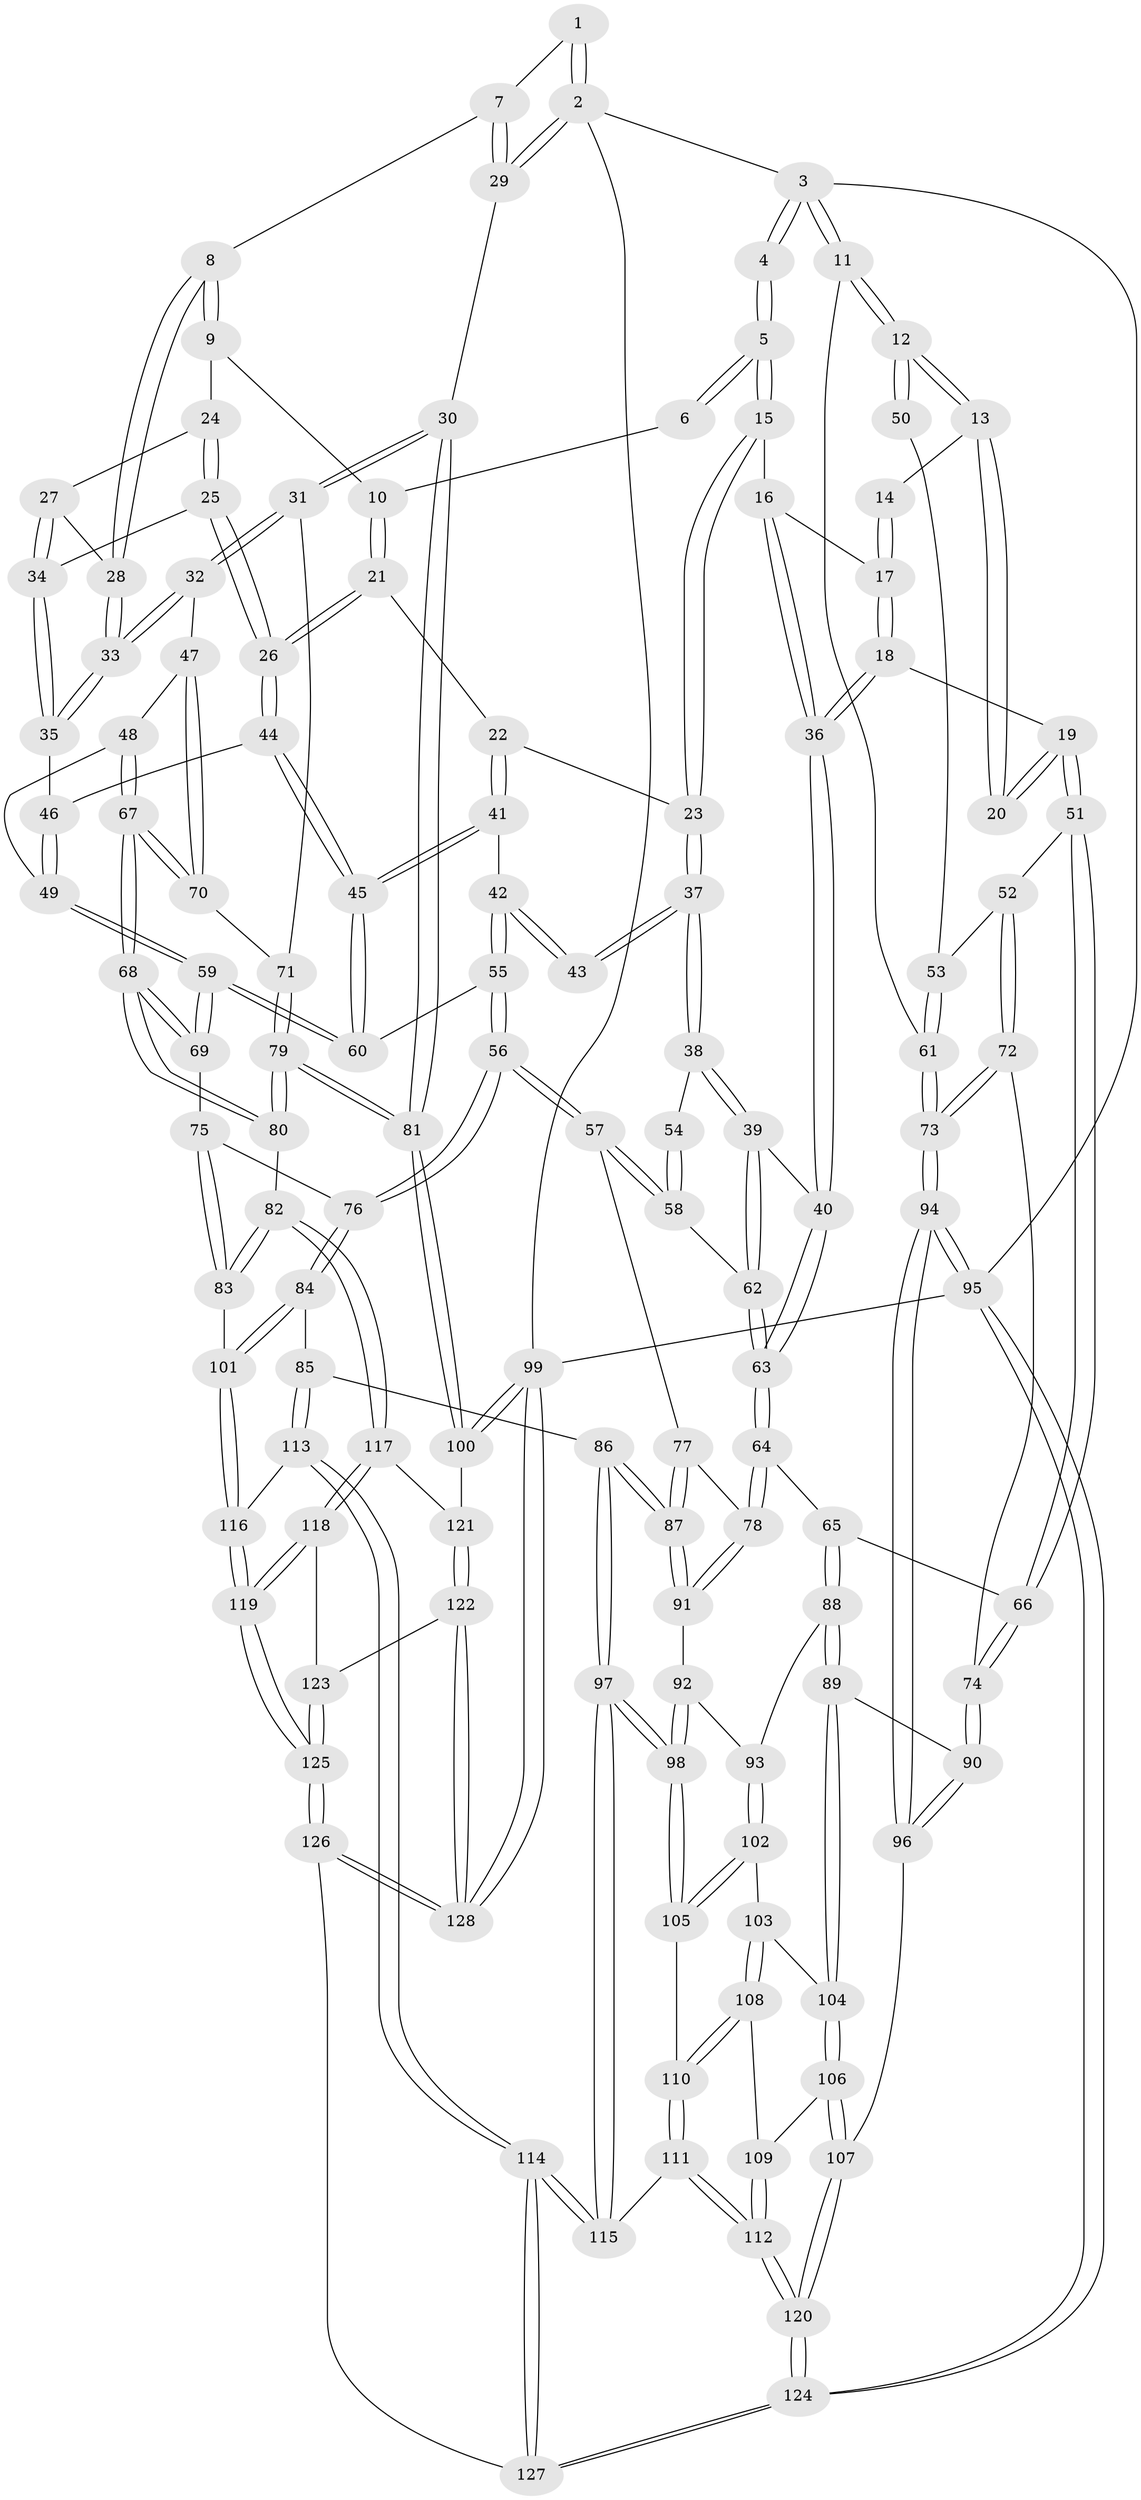 // coarse degree distribution, {4: 0.32222222222222224, 2: 0.03333333333333333, 3: 0.6444444444444445}
// Generated by graph-tools (version 1.1) at 2025/38/03/04/25 23:38:23]
// undirected, 128 vertices, 317 edges
graph export_dot {
  node [color=gray90,style=filled];
  1 [pos="+0.9041828173711193+0"];
  2 [pos="+1+0"];
  3 [pos="+0+0"];
  4 [pos="+0.3284973433522956+0"];
  5 [pos="+0.45591867432496375+0"];
  6 [pos="+0.742136601397224+0"];
  7 [pos="+0.9594854656104601+0.14323806172218248"];
  8 [pos="+0.9574382771769527+0.14491769340800675"];
  9 [pos="+0.7897188390407812+0.036643968421961194"];
  10 [pos="+0.7666785544329672+0.003772253321447879"];
  11 [pos="+0+0.05610981780608043"];
  12 [pos="+0+0.11491425223068909"];
  13 [pos="+0.17165316902433078+0.11790163972610078"];
  14 [pos="+0.2531621578256516+0.021723255772688313"];
  15 [pos="+0.46584626969567794+0.060535185059414354"];
  16 [pos="+0.37725298625853587+0.15669410121574087"];
  17 [pos="+0.259083492318729+0.18325403727231138"];
  18 [pos="+0.22417248846406942+0.30264947568424877"];
  19 [pos="+0.22108772743875194+0.30263353250392305"];
  20 [pos="+0.1609489187097646+0.2633984157656311"];
  21 [pos="+0.7171288641272248+0.17609455312330982"];
  22 [pos="+0.5769987259091609+0.211058603036633"];
  23 [pos="+0.5023385030708918+0.15872731183062666"];
  24 [pos="+0.8288412615185202+0.11652928728045651"];
  25 [pos="+0.8424090302342173+0.23692276373310206"];
  26 [pos="+0.7631658740429947+0.27092009060587563"];
  27 [pos="+0.9118198408697188+0.17163800954350053"];
  28 [pos="+0.9573679856139768+0.14504731359892759"];
  29 [pos="+1+0.07114894219423547"];
  30 [pos="+1+0.3822052919453462"];
  31 [pos="+1+0.3449936883777608"];
  32 [pos="+1+0.3435861579206499"];
  33 [pos="+0.9947344876901165+0.3119078040193152"];
  34 [pos="+0.8820181580085295+0.24263429738625808"];
  35 [pos="+0.922950468029459+0.27635889494091165"];
  36 [pos="+0.2754588637763185+0.3206047684990958"];
  37 [pos="+0.4414882673828982+0.3002982733819385"];
  38 [pos="+0.43254699365457094+0.31400858149198646"];
  39 [pos="+0.4117641717370007+0.33629084853605845"];
  40 [pos="+0.28908978445017247+0.33141539523928254"];
  41 [pos="+0.6053187636189216+0.28415592237478327"];
  42 [pos="+0.5963186224443618+0.31784919276521073"];
  43 [pos="+0.5830597516901705+0.3229416058836772"];
  44 [pos="+0.7581479992389818+0.28594375668107946"];
  45 [pos="+0.7482857004055303+0.2968526417078767"];
  46 [pos="+0.8344172783043171+0.3400818588075048"];
  47 [pos="+0.919353458117678+0.39390052310150425"];
  48 [pos="+0.8877037036098341+0.39398846940307275"];
  49 [pos="+0.8614415823316155+0.390081835763166"];
  50 [pos="+0.0881252228959759+0.25302490808398204"];
  51 [pos="+0.12176237433786083+0.44522304176824873"];
  52 [pos="+0.11110708767378835+0.4485871583121562"];
  53 [pos="+0.05256218965128841+0.36263164573313067"];
  54 [pos="+0.5430025771418586+0.3523613952182476"];
  55 [pos="+0.6468961106689034+0.44343472170877435"];
  56 [pos="+0.5374531367363174+0.5023921931825931"];
  57 [pos="+0.5244187166770775+0.4962332518748096"];
  58 [pos="+0.5025801012422247+0.4654532964393823"];
  59 [pos="+0.7375834944998183+0.46588061888324644"];
  60 [pos="+0.7130818785822063+0.44563289832670155"];
  61 [pos="+0+0.3935146958309413"];
  62 [pos="+0.4601460946584691+0.4276623950935103"];
  63 [pos="+0.29798893463912474+0.503867317519757"];
  64 [pos="+0.2921891611048711+0.5264543624242117"];
  65 [pos="+0.2707702632632372+0.5316817834067926"];
  66 [pos="+0.2222219876222688+0.5189471573450577"];
  67 [pos="+0.8369929688251726+0.5193478739180967"];
  68 [pos="+0.8125311379415311+0.5250180412475505"];
  69 [pos="+0.7456647109032212+0.4812007687934387"];
  70 [pos="+0.8911901706394983+0.5137872908528355"];
  71 [pos="+0.9009237523785599+0.5181483703705134"];
  72 [pos="+0.04225214798696673+0.5055821510793116"];
  73 [pos="+0+0.5284674902655658"];
  74 [pos="+0.11501345886626785+0.5924026528725163"];
  75 [pos="+0.7187412069640553+0.5464197521943781"];
  76 [pos="+0.5585742066849186+0.5931954868838322"];
  77 [pos="+0.44915162048100493+0.533763965456048"];
  78 [pos="+0.3006624403935361+0.5343687582861774"];
  79 [pos="+1+0.6244035489337167"];
  80 [pos="+0.8371898662719601+0.679017318500795"];
  81 [pos="+1+0.6320995074142657"];
  82 [pos="+0.8333177675352224+0.6830647906968014"];
  83 [pos="+0.6915374576075125+0.6712090451650966"];
  84 [pos="+0.5639625321322718+0.6373069678655071"];
  85 [pos="+0.5260624747394542+0.6751086978962507"];
  86 [pos="+0.41089148460098524+0.644190149874711"];
  87 [pos="+0.4071086746912866+0.6372452350586032"];
  88 [pos="+0.2196191538199385+0.6115432888306374"];
  89 [pos="+0.13433941771672364+0.6553791876735486"];
  90 [pos="+0.131183317816061+0.654443618261194"];
  91 [pos="+0.32163027457066756+0.5839734835277922"];
  92 [pos="+0.31376149495441813+0.6168721372008903"];
  93 [pos="+0.2596061692957141+0.6783147088456501"];
  94 [pos="+0+0.688251802240904"];
  95 [pos="+0+1"];
  96 [pos="+0.053548723129649305+0.7027614885892063"];
  97 [pos="+0.3493797401664883+0.7422089085985891"];
  98 [pos="+0.34649511655158455+0.7398922453300746"];
  99 [pos="+1+1"];
  100 [pos="+1+0.6887552332291653"];
  101 [pos="+0.677890574544781+0.6774767404764825"];
  102 [pos="+0.25887499944017994+0.6854970068190763"];
  103 [pos="+0.20623397100666752+0.7107013302755136"];
  104 [pos="+0.17035652512665747+0.6948200693922771"];
  105 [pos="+0.3107009418439178+0.7260593611492177"];
  106 [pos="+0.1514054768949229+0.7635051321839649"];
  107 [pos="+0.11710131660295905+0.8173579700897349"];
  108 [pos="+0.20966896119109196+0.7215624259110823"];
  109 [pos="+0.18587654200223958+0.7627719747927295"];
  110 [pos="+0.2310244925468025+0.7576979040563141"];
  111 [pos="+0.23567571975276808+0.8771442487082658"];
  112 [pos="+0.23298137396991508+0.8788838027815222"];
  113 [pos="+0.4842331504743773+0.8433071607100657"];
  114 [pos="+0.4515607177967412+0.8630274885824016"];
  115 [pos="+0.3829339891285019+0.8351023475802116"];
  116 [pos="+0.6661176911248704+0.8607906838591945"];
  117 [pos="+0.8352033664192273+0.7955809887239397"];
  118 [pos="+0.8141899574111734+0.8300037357027635"];
  119 [pos="+0.7009880292212022+0.8891055740364219"];
  120 [pos="+0.1358702238206592+0.9527900947673018"];
  121 [pos="+0.9376094408147727+0.8082124259813706"];
  122 [pos="+0.9381458626425525+0.9428372613940307"];
  123 [pos="+0.8915964392622959+0.9131066469792412"];
  124 [pos="+0+1"];
  125 [pos="+0.7161806625689218+1"];
  126 [pos="+0.71998074590557+1"];
  127 [pos="+0.4509603984824646+1"];
  128 [pos="+1+1"];
  1 -- 2;
  1 -- 2;
  1 -- 7;
  2 -- 3;
  2 -- 29;
  2 -- 29;
  2 -- 99;
  3 -- 4;
  3 -- 4;
  3 -- 11;
  3 -- 11;
  3 -- 95;
  4 -- 5;
  4 -- 5;
  5 -- 6;
  5 -- 6;
  5 -- 15;
  5 -- 15;
  6 -- 10;
  7 -- 8;
  7 -- 29;
  7 -- 29;
  8 -- 9;
  8 -- 9;
  8 -- 28;
  8 -- 28;
  9 -- 10;
  9 -- 24;
  10 -- 21;
  10 -- 21;
  11 -- 12;
  11 -- 12;
  11 -- 61;
  12 -- 13;
  12 -- 13;
  12 -- 50;
  12 -- 50;
  13 -- 14;
  13 -- 20;
  13 -- 20;
  14 -- 17;
  14 -- 17;
  15 -- 16;
  15 -- 23;
  15 -- 23;
  16 -- 17;
  16 -- 36;
  16 -- 36;
  17 -- 18;
  17 -- 18;
  18 -- 19;
  18 -- 36;
  18 -- 36;
  19 -- 20;
  19 -- 20;
  19 -- 51;
  19 -- 51;
  21 -- 22;
  21 -- 26;
  21 -- 26;
  22 -- 23;
  22 -- 41;
  22 -- 41;
  23 -- 37;
  23 -- 37;
  24 -- 25;
  24 -- 25;
  24 -- 27;
  25 -- 26;
  25 -- 26;
  25 -- 34;
  26 -- 44;
  26 -- 44;
  27 -- 28;
  27 -- 34;
  27 -- 34;
  28 -- 33;
  28 -- 33;
  29 -- 30;
  30 -- 31;
  30 -- 31;
  30 -- 81;
  30 -- 81;
  31 -- 32;
  31 -- 32;
  31 -- 71;
  32 -- 33;
  32 -- 33;
  32 -- 47;
  33 -- 35;
  33 -- 35;
  34 -- 35;
  34 -- 35;
  35 -- 46;
  36 -- 40;
  36 -- 40;
  37 -- 38;
  37 -- 38;
  37 -- 43;
  37 -- 43;
  38 -- 39;
  38 -- 39;
  38 -- 54;
  39 -- 40;
  39 -- 62;
  39 -- 62;
  40 -- 63;
  40 -- 63;
  41 -- 42;
  41 -- 45;
  41 -- 45;
  42 -- 43;
  42 -- 43;
  42 -- 55;
  42 -- 55;
  44 -- 45;
  44 -- 45;
  44 -- 46;
  45 -- 60;
  45 -- 60;
  46 -- 49;
  46 -- 49;
  47 -- 48;
  47 -- 70;
  47 -- 70;
  48 -- 49;
  48 -- 67;
  48 -- 67;
  49 -- 59;
  49 -- 59;
  50 -- 53;
  51 -- 52;
  51 -- 66;
  51 -- 66;
  52 -- 53;
  52 -- 72;
  52 -- 72;
  53 -- 61;
  53 -- 61;
  54 -- 58;
  54 -- 58;
  55 -- 56;
  55 -- 56;
  55 -- 60;
  56 -- 57;
  56 -- 57;
  56 -- 76;
  56 -- 76;
  57 -- 58;
  57 -- 58;
  57 -- 77;
  58 -- 62;
  59 -- 60;
  59 -- 60;
  59 -- 69;
  59 -- 69;
  61 -- 73;
  61 -- 73;
  62 -- 63;
  62 -- 63;
  63 -- 64;
  63 -- 64;
  64 -- 65;
  64 -- 78;
  64 -- 78;
  65 -- 66;
  65 -- 88;
  65 -- 88;
  66 -- 74;
  66 -- 74;
  67 -- 68;
  67 -- 68;
  67 -- 70;
  67 -- 70;
  68 -- 69;
  68 -- 69;
  68 -- 80;
  68 -- 80;
  69 -- 75;
  70 -- 71;
  71 -- 79;
  71 -- 79;
  72 -- 73;
  72 -- 73;
  72 -- 74;
  73 -- 94;
  73 -- 94;
  74 -- 90;
  74 -- 90;
  75 -- 76;
  75 -- 83;
  75 -- 83;
  76 -- 84;
  76 -- 84;
  77 -- 78;
  77 -- 87;
  77 -- 87;
  78 -- 91;
  78 -- 91;
  79 -- 80;
  79 -- 80;
  79 -- 81;
  79 -- 81;
  80 -- 82;
  81 -- 100;
  81 -- 100;
  82 -- 83;
  82 -- 83;
  82 -- 117;
  82 -- 117;
  83 -- 101;
  84 -- 85;
  84 -- 101;
  84 -- 101;
  85 -- 86;
  85 -- 113;
  85 -- 113;
  86 -- 87;
  86 -- 87;
  86 -- 97;
  86 -- 97;
  87 -- 91;
  87 -- 91;
  88 -- 89;
  88 -- 89;
  88 -- 93;
  89 -- 90;
  89 -- 104;
  89 -- 104;
  90 -- 96;
  90 -- 96;
  91 -- 92;
  92 -- 93;
  92 -- 98;
  92 -- 98;
  93 -- 102;
  93 -- 102;
  94 -- 95;
  94 -- 95;
  94 -- 96;
  94 -- 96;
  95 -- 124;
  95 -- 124;
  95 -- 99;
  96 -- 107;
  97 -- 98;
  97 -- 98;
  97 -- 115;
  97 -- 115;
  98 -- 105;
  98 -- 105;
  99 -- 100;
  99 -- 100;
  99 -- 128;
  99 -- 128;
  100 -- 121;
  101 -- 116;
  101 -- 116;
  102 -- 103;
  102 -- 105;
  102 -- 105;
  103 -- 104;
  103 -- 108;
  103 -- 108;
  104 -- 106;
  104 -- 106;
  105 -- 110;
  106 -- 107;
  106 -- 107;
  106 -- 109;
  107 -- 120;
  107 -- 120;
  108 -- 109;
  108 -- 110;
  108 -- 110;
  109 -- 112;
  109 -- 112;
  110 -- 111;
  110 -- 111;
  111 -- 112;
  111 -- 112;
  111 -- 115;
  112 -- 120;
  112 -- 120;
  113 -- 114;
  113 -- 114;
  113 -- 116;
  114 -- 115;
  114 -- 115;
  114 -- 127;
  114 -- 127;
  116 -- 119;
  116 -- 119;
  117 -- 118;
  117 -- 118;
  117 -- 121;
  118 -- 119;
  118 -- 119;
  118 -- 123;
  119 -- 125;
  119 -- 125;
  120 -- 124;
  120 -- 124;
  121 -- 122;
  121 -- 122;
  122 -- 123;
  122 -- 128;
  122 -- 128;
  123 -- 125;
  123 -- 125;
  124 -- 127;
  124 -- 127;
  125 -- 126;
  125 -- 126;
  126 -- 127;
  126 -- 128;
  126 -- 128;
}
